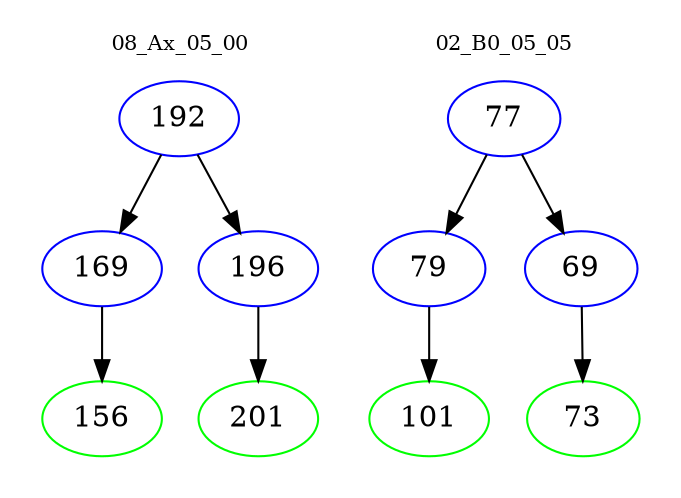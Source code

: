 digraph{
subgraph cluster_0 {
color = white
label = "08_Ax_05_00";
fontsize=10;
T0_192 [label="192", color="blue"]
T0_192 -> T0_169 [color="black"]
T0_169 [label="169", color="blue"]
T0_169 -> T0_156 [color="black"]
T0_156 [label="156", color="green"]
T0_192 -> T0_196 [color="black"]
T0_196 [label="196", color="blue"]
T0_196 -> T0_201 [color="black"]
T0_201 [label="201", color="green"]
}
subgraph cluster_1 {
color = white
label = "02_B0_05_05";
fontsize=10;
T1_77 [label="77", color="blue"]
T1_77 -> T1_79 [color="black"]
T1_79 [label="79", color="blue"]
T1_79 -> T1_101 [color="black"]
T1_101 [label="101", color="green"]
T1_77 -> T1_69 [color="black"]
T1_69 [label="69", color="blue"]
T1_69 -> T1_73 [color="black"]
T1_73 [label="73", color="green"]
}
}
